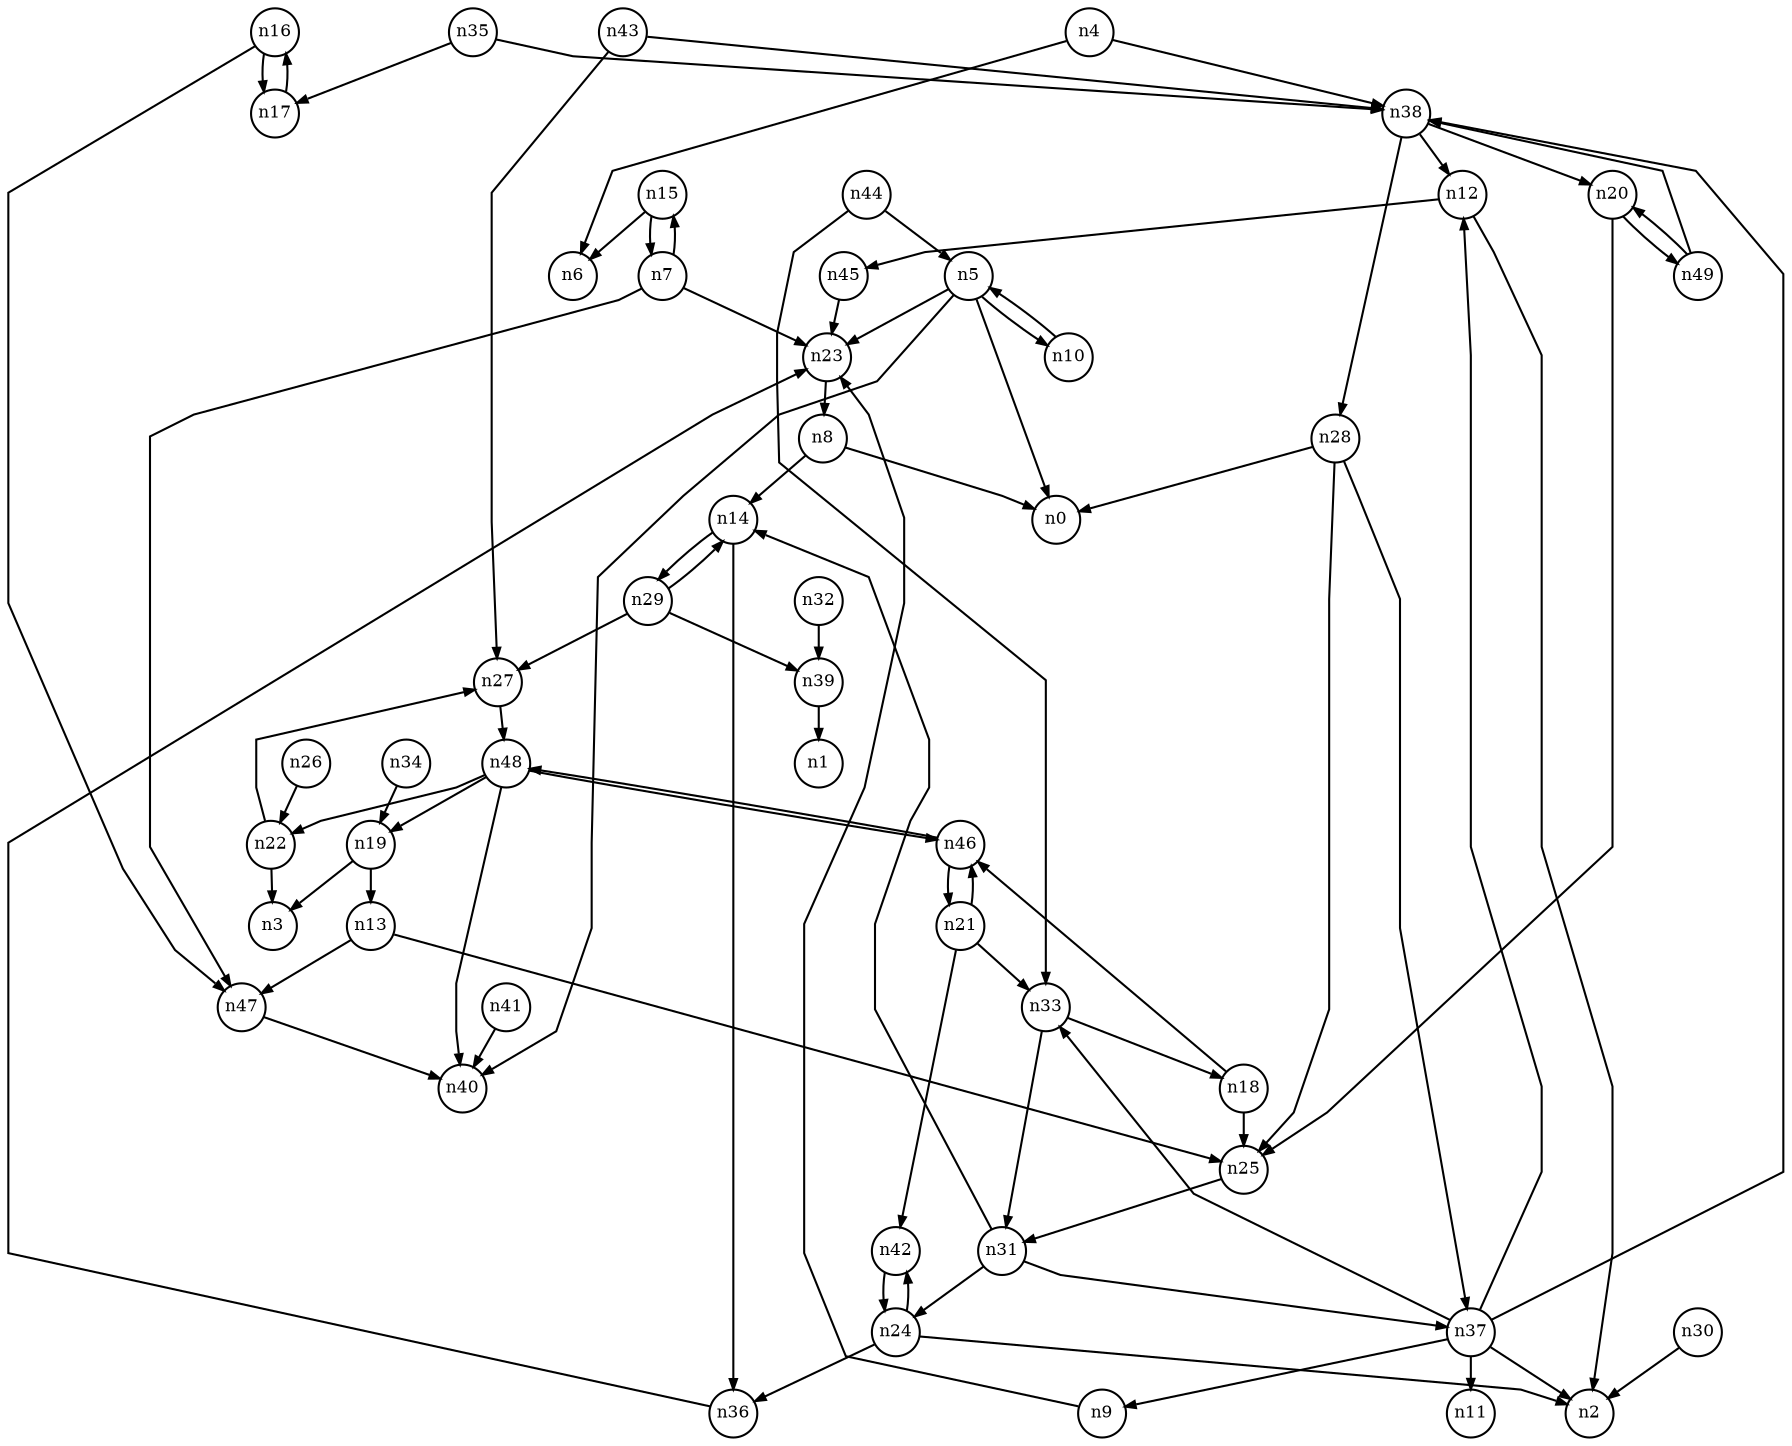 digraph G{
splines=polyline;
ranksep=0.22;
nodesep=0.22;
nodesize=0.16;
fontsize=8
edge [arrowsize=0.5]
node [fontsize=8 shape=circle width=0.32 fixedsize=shape];

n4 -> n6
n4 -> n38
n38 -> n12
n38 -> n28
n38 -> n20
n5 -> n0
n5 -> n10
n5 -> n23
n5 -> n40
n10 -> n5
n23 -> n8
n7 -> n23
n7 -> n47
n7 -> n15
n47 -> n40
n8 -> n0
n8 -> n14
n14 -> n36
n14 -> n29
n9 -> n23
n12 -> n2
n12 -> n45
n45 -> n23
n25 -> n31
n13 -> n25
n13 -> n47
n36 -> n23
n15 -> n6
n15 -> n7
n17 -> n16
n16 -> n17
n16 -> n47
n18 -> n25
n18 -> n46
n19 -> n3
n19 -> n13
n20 -> n25
n20 -> n49
n49 -> n38
n49 -> n20
n33 -> n18
n33 -> n31
n21 -> n33
n21 -> n42
n21 -> n46
n42 -> n24
n22 -> n3
n22 -> n27
n27 -> n48
n24 -> n2
n24 -> n36
n24 -> n42
n26 -> n22
n28 -> n0
n28 -> n25
n28 -> n37
n29 -> n14
n29 -> n27
n29 -> n39
n39 -> n1
n30 -> n2
n31 -> n14
n31 -> n24
n31 -> n37
n37 -> n2
n37 -> n9
n37 -> n11
n37 -> n12
n37 -> n33
n37 -> n38
n32 -> n39
n34 -> n19
n35 -> n17
n35 -> n38
n41 -> n40
n43 -> n27
n43 -> n38
n44 -> n5
n44 -> n33
n46 -> n21
n46 -> n48
n48 -> n19
n48 -> n22
n48 -> n40
n48 -> n46
}

